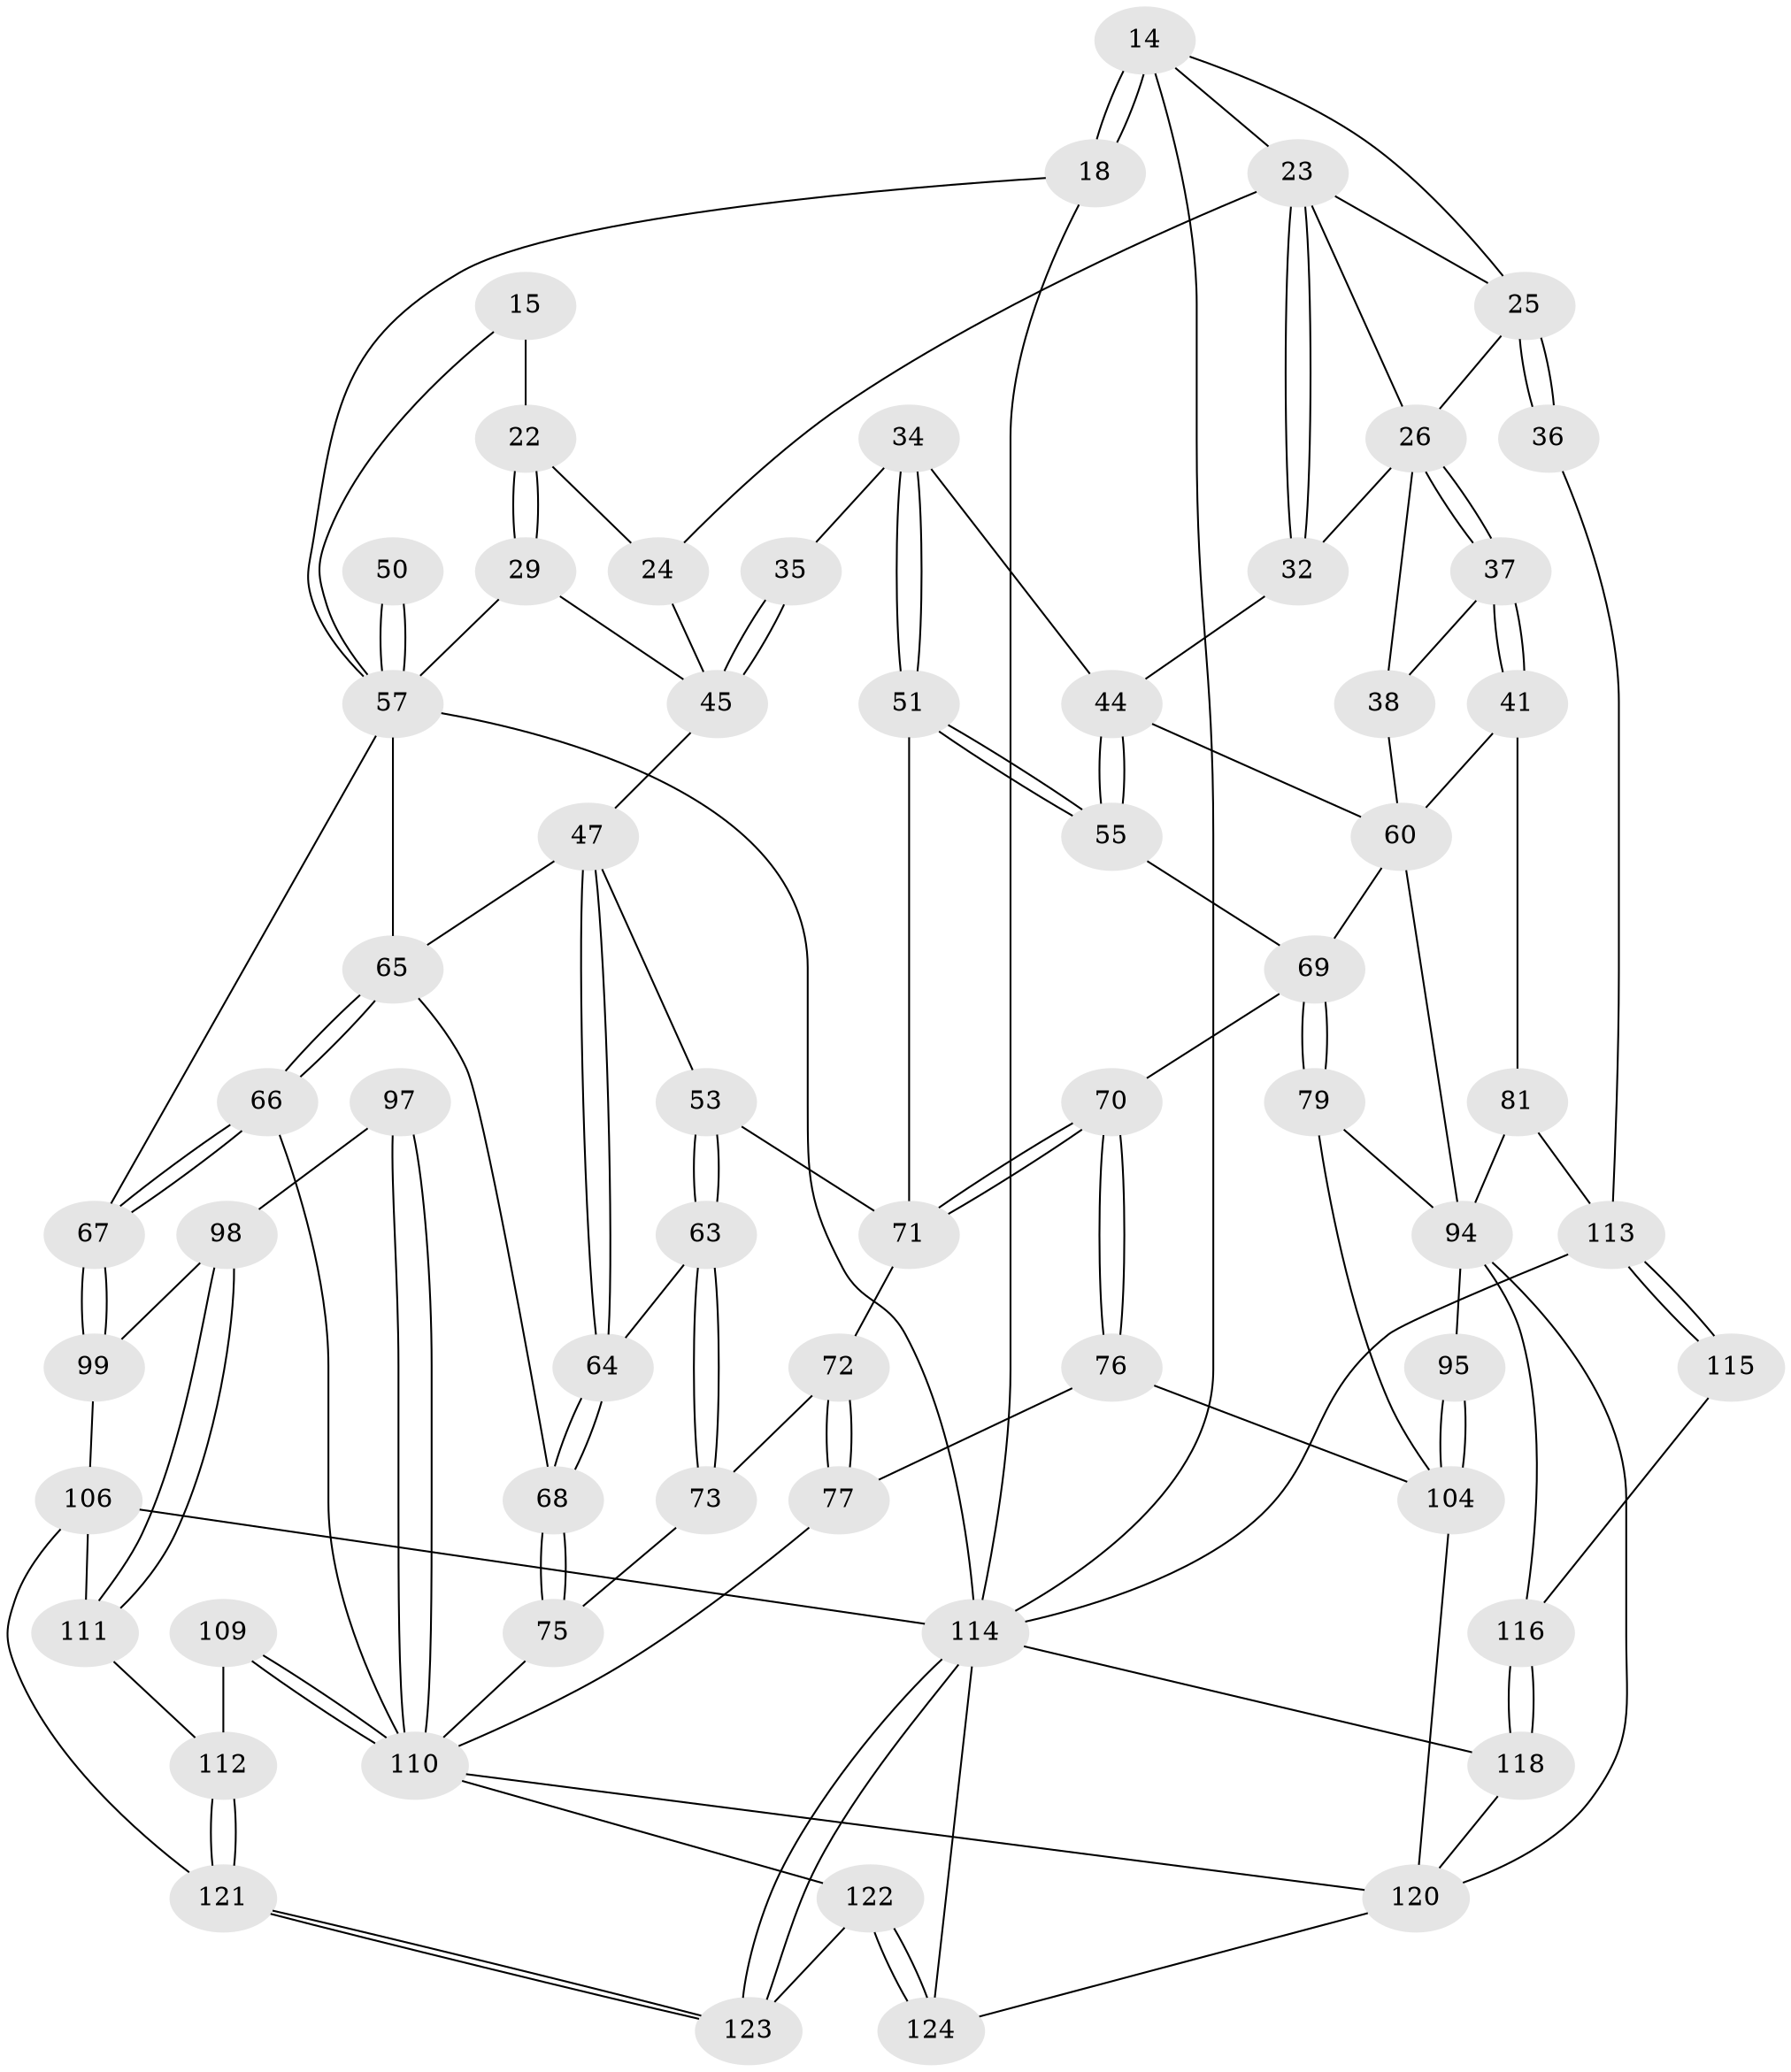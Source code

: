 // original degree distribution, {4: 0.20161290322580644, 5: 0.5725806451612904, 6: 0.20161290322580644, 3: 0.024193548387096774}
// Generated by graph-tools (version 1.1) at 2025/00/03/09/25 05:00:12]
// undirected, 62 vertices, 139 edges
graph export_dot {
graph [start="1"]
  node [color=gray90,style=filled];
  14 [pos="+0+0",super="+2+7"];
  15 [pos="+0.091033763959178+0.1484401192924576"];
  18 [pos="+0+0"];
  22 [pos="+0.1278197648963691+0.14671209024330606",super="+12"];
  23 [pos="+0.4959749431568859+0.22408555458312673",super="+10"];
  24 [pos="+0.3378898346745187+0.0593134657636389",super="+13"];
  25 [pos="+0.9042337077687871+0.23103872106542228",super="+9"];
  26 [pos="+0.8877787464874484+0.22823962733638853",super="+19+20"];
  29 [pos="+0.19333931030308352+0.29398755956771916"];
  32 [pos="+0.5278849742280941+0.2885474788649023",super="+21"];
  34 [pos="+0.417922103195606+0.3017516963160274"];
  35 [pos="+0.412391089121506+0.2972048616773406"];
  36 [pos="+1+0.35808729008421375"];
  37 [pos="+0.8260557081581055+0.2979253530135115"];
  38 [pos="+0.7212677548295834+0.2690010020925088"];
  41 [pos="+0.8478899593539536+0.355404501674107"];
  44 [pos="+0.5664601915951123+0.4002467614410125",super="+33"];
  45 [pos="+0.28626225670036404+0.33991729248769836",super="+28+27"];
  47 [pos="+0.18172119236179382+0.43234259552770826",super="+46"];
  50 [pos="+0+0.44695549817300145"];
  51 [pos="+0.394350147219035+0.42053103955934135"];
  53 [pos="+0.3490172802094733+0.4412864426145738"];
  55 [pos="+0.5569983459464829+0.43125647640062226"];
  57 [pos="+0+0.47202753436418665",super="+56+49+30+31+17"];
  60 [pos="+0.7217594726956479+0.4696692045415764",super="+43+54"];
  63 [pos="+0.3240310083619929+0.4820356258460241"];
  64 [pos="+0.2840612926440934+0.49568217563452"];
  65 [pos="+0.17974493684861267+0.5278941363816946",super="+48"];
  66 [pos="+0.13454873730958147+0.5797089949076252"];
  67 [pos="+0.09589038022193228+0.5960356347298387"];
  68 [pos="+0.252637553499532+0.5424443561531848"];
  69 [pos="+0.5617980217549966+0.4862420920317044",super="+62"];
  70 [pos="+0.5338652646929744+0.526725135343533"];
  71 [pos="+0.43012103096006005+0.5063237244990628",super="+52"];
  72 [pos="+0.41625182708739605+0.5301898264597017"];
  73 [pos="+0.35198278928107224+0.5529527561987204"];
  75 [pos="+0.25564037442109117+0.5577022624627549",super="+74"];
  76 [pos="+0.5201555565991043+0.5994401673744468"];
  77 [pos="+0.4383573126048042+0.620378562098458"];
  79 [pos="+0.6724359816473721+0.5641239055482522"];
  81 [pos="+0.7313971802649436+0.6802722671553554",super="+80"];
  94 [pos="+0.71220915358754+0.6877620567019306",super="+93+78+59"];
  95 [pos="+0.646868963147746+0.6825694984052354"];
  97 [pos="+0.19744636686491296+0.6831734610991256"];
  98 [pos="+0.19416209115399333+0.6838399926045834"];
  99 [pos="+0.10124650498942699+0.6168982416274718"];
  104 [pos="+0.5424049229592934+0.7644037755624575",super="+101+88"];
  106 [pos="+0+0.8832043748642954",super="+105"];
  109 [pos="+0.301962332735818+0.7805202579098511"];
  110 [pos="+0.29050394383872274+0.7391067835579233",super="+100+96+108"];
  111 [pos="+0.13634299688441504+0.7862046355977188"];
  112 [pos="+0.2779275899318409+0.7964571361788861"];
  113 [pos="+0.8110703342027733+0.6801207260108436",super="+92"];
  114 [pos="+0+1",super="+91+107"];
  115 [pos="+0.8725911305654729+0.7780449620121203"];
  116 [pos="+0.7499217930788813+0.8596634879680979"];
  118 [pos="+0.7335247576627172+0.9825936154667212"];
  120 [pos="+0.6726926509126626+1",super="+119+102+117"];
  121 [pos="+0.24416573344574935+0.906907605433919"];
  122 [pos="+0.4680311916370775+1"];
  123 [pos="+0.3984652111679523+1"];
  124 [pos="+0.6519890620466984+1"];
  14 -- 18 [weight=2];
  14 -- 18;
  14 -- 23;
  14 -- 114;
  14 -- 25;
  15 -- 22 [weight=2];
  15 -- 57;
  18 -- 114;
  18 -- 57;
  22 -- 29;
  22 -- 29;
  22 -- 24;
  23 -- 24 [weight=2];
  23 -- 32 [weight=2];
  23 -- 32;
  23 -- 25;
  23 -- 26;
  24 -- 45;
  25 -- 26;
  25 -- 36 [weight=2];
  25 -- 36;
  26 -- 37;
  26 -- 37;
  26 -- 32;
  26 -- 38;
  29 -- 45;
  29 -- 57;
  32 -- 44;
  34 -- 35;
  34 -- 51;
  34 -- 51;
  34 -- 44;
  35 -- 45 [weight=2];
  35 -- 45;
  36 -- 113;
  37 -- 38;
  37 -- 41;
  37 -- 41;
  38 -- 60;
  41 -- 81;
  41 -- 60;
  44 -- 55;
  44 -- 55;
  44 -- 60;
  45 -- 47;
  47 -- 64;
  47 -- 64;
  47 -- 65;
  47 -- 53;
  50 -- 57 [weight=3];
  50 -- 57;
  51 -- 55;
  51 -- 55;
  51 -- 71;
  53 -- 63;
  53 -- 63;
  53 -- 71;
  55 -- 69;
  57 -- 67;
  57 -- 65;
  57 -- 114;
  60 -- 69;
  60 -- 94 [weight=2];
  63 -- 64;
  63 -- 73;
  63 -- 73;
  64 -- 68;
  64 -- 68;
  65 -- 66;
  65 -- 66;
  65 -- 68;
  66 -- 67;
  66 -- 67;
  66 -- 110;
  67 -- 99;
  67 -- 99;
  68 -- 75;
  68 -- 75;
  69 -- 70;
  69 -- 79;
  69 -- 79;
  70 -- 71;
  70 -- 71;
  70 -- 76;
  70 -- 76;
  71 -- 72;
  72 -- 73;
  72 -- 77;
  72 -- 77;
  73 -- 75;
  75 -- 110 [weight=2];
  76 -- 77;
  76 -- 104;
  77 -- 110;
  79 -- 104;
  79 -- 94;
  81 -- 113 [weight=3];
  81 -- 94 [weight=2];
  94 -- 95;
  94 -- 120;
  94 -- 116;
  95 -- 104 [weight=2];
  95 -- 104;
  97 -- 98;
  97 -- 110 [weight=2];
  97 -- 110;
  98 -- 99;
  98 -- 111;
  98 -- 111;
  99 -- 106;
  104 -- 120 [weight=2];
  106 -- 121;
  106 -- 114;
  106 -- 111;
  109 -- 110 [weight=2];
  109 -- 110;
  109 -- 112;
  110 -- 122;
  110 -- 120;
  111 -- 112;
  112 -- 121;
  112 -- 121;
  113 -- 115 [weight=2];
  113 -- 115;
  113 -- 114;
  114 -- 123;
  114 -- 123;
  114 -- 118;
  114 -- 124;
  115 -- 116;
  116 -- 118;
  116 -- 118;
  118 -- 120;
  120 -- 124;
  121 -- 123;
  121 -- 123;
  122 -- 123;
  122 -- 124;
  122 -- 124;
}
